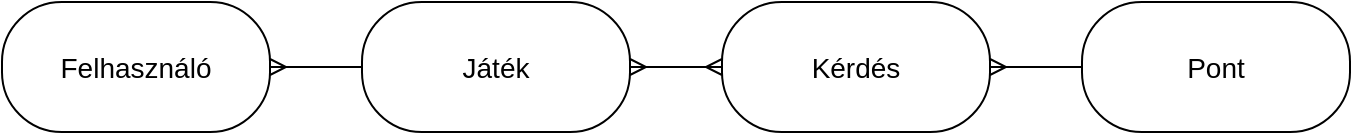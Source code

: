 <mxfile version="20.8.16" type="device"><diagram name="1 oldal" id="OvG6ZcTzSECvJoT5ofa-"><mxGraphModel dx="1310" dy="1198" grid="1" gridSize="10" guides="1" tooltips="1" connect="1" arrows="1" fold="1" page="1" pageScale="1" pageWidth="827" pageHeight="1169" background="#ffffff" math="0" shadow="0"><root><mxCell id="0"/><mxCell id="1" parent="0"/><mxCell id="pbLW7R7RL4drX0nQZqFs-1" value="" style="rounded=1;whiteSpace=wrap;html=1;arcSize=46;" parent="1" vertex="1"><mxGeometry x="40" y="250" width="134" height="65" as="geometry"/></mxCell><mxCell id="pbLW7R7RL4drX0nQZqFs-3" value="&lt;font style=&quot;font-size: 14px;&quot;&gt;Felhasználó&lt;/font&gt;" style="text;html=1;strokeColor=none;fillColor=none;align=center;verticalAlign=middle;whiteSpace=wrap;rounded=0;" parent="1" vertex="1"><mxGeometry x="77" y="267.5" width="60" height="30" as="geometry"/></mxCell><mxCell id="pbLW7R7RL4drX0nQZqFs-4" value="" style="rounded=1;whiteSpace=wrap;html=1;arcSize=46;" parent="1" vertex="1"><mxGeometry x="220" y="250" width="134" height="65" as="geometry"/></mxCell><mxCell id="pbLW7R7RL4drX0nQZqFs-5" value="Játék" style="text;html=1;strokeColor=none;fillColor=none;align=center;verticalAlign=middle;whiteSpace=wrap;rounded=0;fontSize=14;" parent="1" vertex="1"><mxGeometry x="257" y="267.5" width="60" height="30" as="geometry"/></mxCell><mxCell id="pbLW7R7RL4drX0nQZqFs-6" value="" style="rounded=1;whiteSpace=wrap;html=1;arcSize=46;" parent="1" vertex="1"><mxGeometry x="400" y="250" width="134" height="65" as="geometry"/></mxCell><mxCell id="pbLW7R7RL4drX0nQZqFs-7" value="Kérdés" style="text;html=1;strokeColor=none;fillColor=none;align=center;verticalAlign=middle;whiteSpace=wrap;rounded=0;fontSize=14;" parent="1" vertex="1"><mxGeometry x="437" y="267.5" width="60" height="30" as="geometry"/></mxCell><mxCell id="pbLW7R7RL4drX0nQZqFs-8" value="" style="rounded=1;whiteSpace=wrap;html=1;arcSize=46;" parent="1" vertex="1"><mxGeometry x="580" y="250" width="134" height="65" as="geometry"/></mxCell><mxCell id="pbLW7R7RL4drX0nQZqFs-9" value="Pont" style="text;html=1;strokeColor=none;fillColor=none;align=center;verticalAlign=middle;whiteSpace=wrap;rounded=0;fontSize=14;" parent="1" vertex="1"><mxGeometry x="617" y="267.5" width="60" height="30" as="geometry"/></mxCell><mxCell id="pbLW7R7RL4drX0nQZqFs-15" value="" style="endArrow=ERmany;html=1;rounded=0;fontSize=14;entryX=1;entryY=0.5;entryDx=0;entryDy=0;exitX=0;exitY=0.5;exitDx=0;exitDy=0;endFill=0;startArrow=none;startFill=0;" parent="1" source="pbLW7R7RL4drX0nQZqFs-4" target="pbLW7R7RL4drX0nQZqFs-1" edge="1"><mxGeometry relative="1" as="geometry"><mxPoint x="267" y="250" as="sourcePoint"/><mxPoint x="430" y="610" as="targetPoint"/></mxGeometry></mxCell><mxCell id="pbLW7R7RL4drX0nQZqFs-16" value="" style="endArrow=ERmany;html=1;rounded=0;fontSize=14;exitX=1;exitY=0.5;exitDx=0;exitDy=0;entryX=0;entryY=0.5;entryDx=0;entryDy=0;startArrow=ERmany;startFill=0;endFill=0;" parent="1" source="pbLW7R7RL4drX0nQZqFs-4" target="pbLW7R7RL4drX0nQZqFs-6" edge="1"><mxGeometry relative="1" as="geometry"><mxPoint x="280" y="330" as="sourcePoint"/><mxPoint x="440" y="330" as="targetPoint"/></mxGeometry></mxCell><mxCell id="pbLW7R7RL4drX0nQZqFs-18" value="" style="endArrow=ERmany;html=1;rounded=0;fontSize=14;exitX=0;exitY=0.5;exitDx=0;exitDy=0;startArrow=none;startFill=0;endFill=0;entryX=1;entryY=0.5;entryDx=0;entryDy=0;" parent="1" source="pbLW7R7RL4drX0nQZqFs-8" target="pbLW7R7RL4drX0nQZqFs-6" edge="1"><mxGeometry relative="1" as="geometry"><mxPoint x="220" y="330" as="sourcePoint"/><mxPoint x="540" y="320" as="targetPoint"/></mxGeometry></mxCell></root></mxGraphModel></diagram></mxfile>